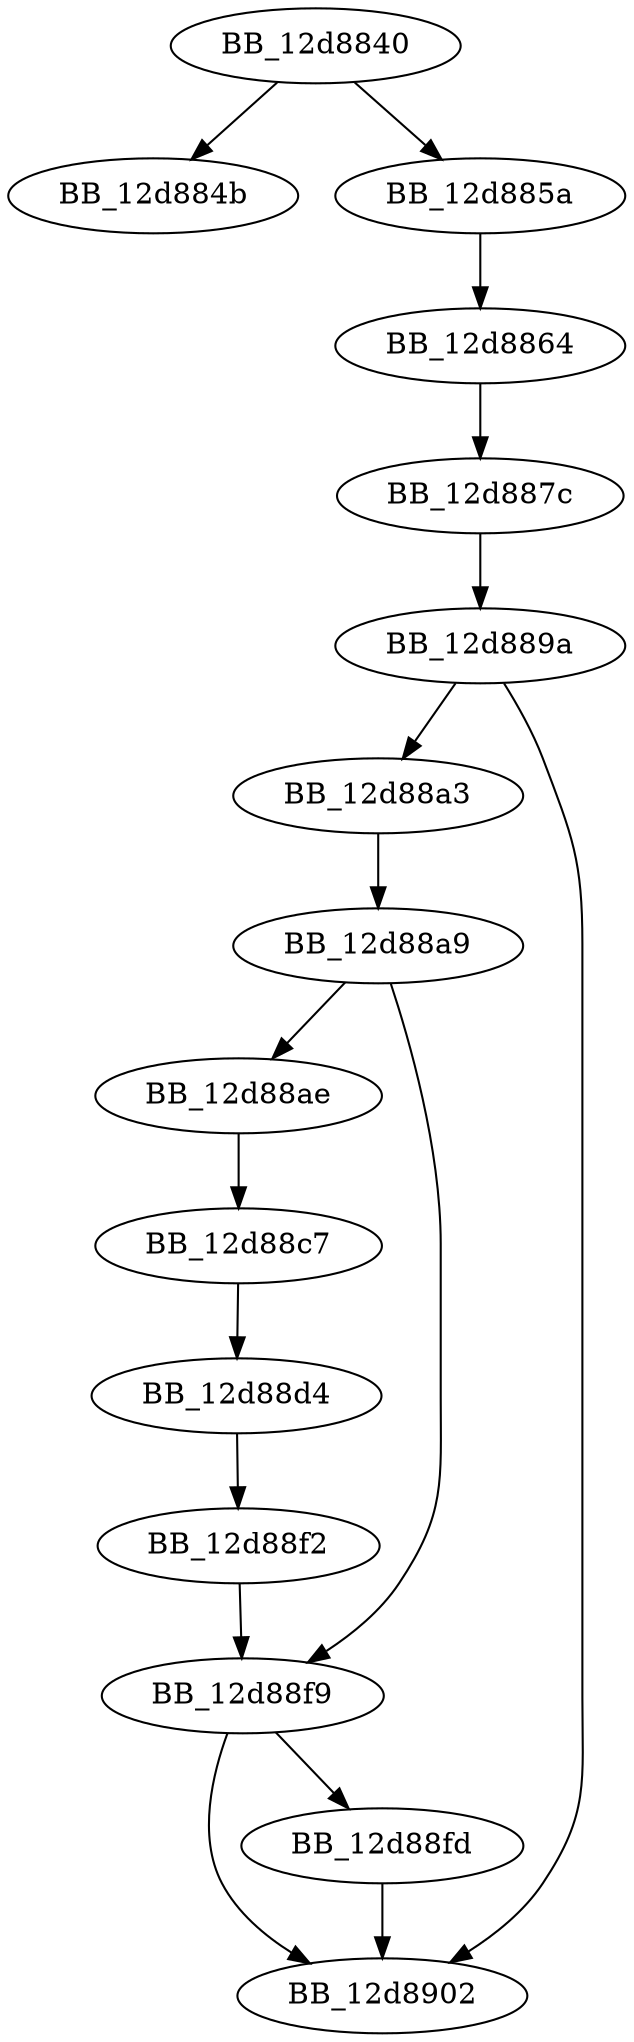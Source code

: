 DiGraph sub_12D8840{
BB_12d8840->BB_12d884b
BB_12d8840->BB_12d885a
BB_12d885a->BB_12d8864
BB_12d8864->BB_12d887c
BB_12d887c->BB_12d889a
BB_12d889a->BB_12d88a3
BB_12d889a->BB_12d8902
BB_12d88a3->BB_12d88a9
BB_12d88a9->BB_12d88ae
BB_12d88a9->BB_12d88f9
BB_12d88ae->BB_12d88c7
BB_12d88c7->BB_12d88d4
BB_12d88d4->BB_12d88f2
BB_12d88f2->BB_12d88f9
BB_12d88f9->BB_12d88fd
BB_12d88f9->BB_12d8902
BB_12d88fd->BB_12d8902
}
